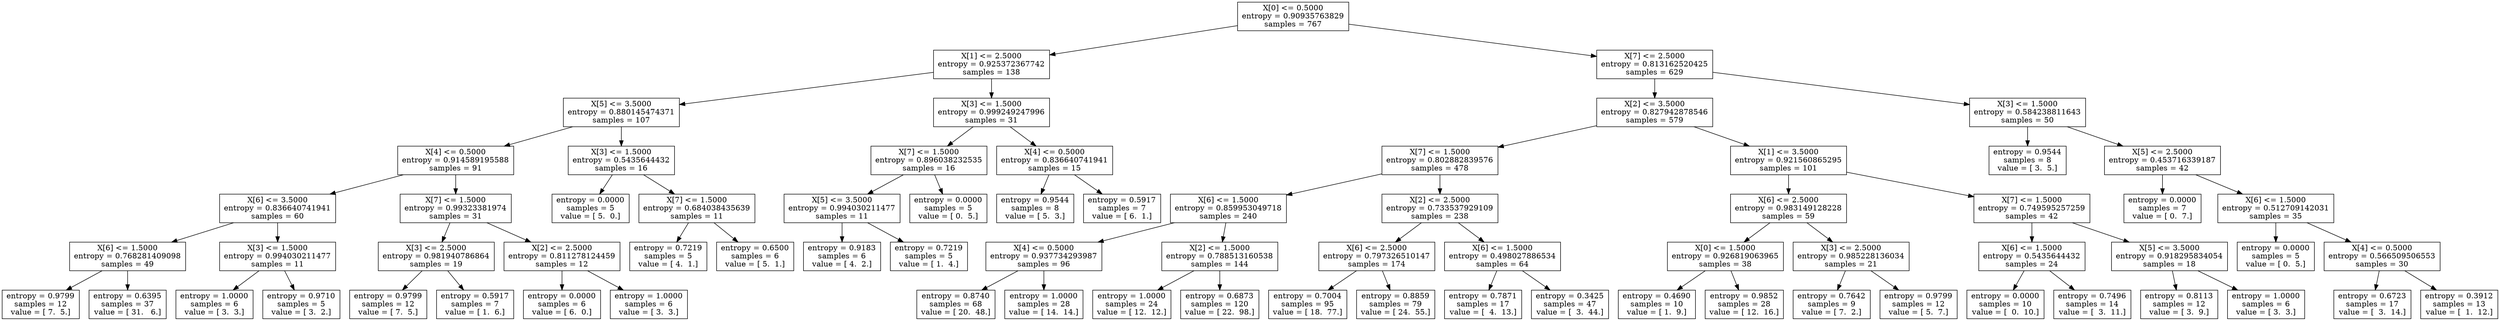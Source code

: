 digraph Tree {
0 [label="X[0] <= 0.5000\nentropy = 0.90935763829\nsamples = 767", shape="box"] ;
1 [label="X[1] <= 2.5000\nentropy = 0.925372367742\nsamples = 138", shape="box"] ;
0 -> 1 ;
2 [label="X[5] <= 3.5000\nentropy = 0.880145474371\nsamples = 107", shape="box"] ;
1 -> 2 ;
3 [label="X[4] <= 0.5000\nentropy = 0.914589195588\nsamples = 91", shape="box"] ;
2 -> 3 ;
4 [label="X[6] <= 3.5000\nentropy = 0.836640741941\nsamples = 60", shape="box"] ;
3 -> 4 ;
5 [label="X[6] <= 1.5000\nentropy = 0.768281409098\nsamples = 49", shape="box"] ;
4 -> 5 ;
6 [label="entropy = 0.9799\nsamples = 12\nvalue = [ 7.  5.]", shape="box"] ;
5 -> 6 ;
7 [label="entropy = 0.6395\nsamples = 37\nvalue = [ 31.   6.]", shape="box"] ;
5 -> 7 ;
8 [label="X[3] <= 1.5000\nentropy = 0.994030211477\nsamples = 11", shape="box"] ;
4 -> 8 ;
9 [label="entropy = 1.0000\nsamples = 6\nvalue = [ 3.  3.]", shape="box"] ;
8 -> 9 ;
10 [label="entropy = 0.9710\nsamples = 5\nvalue = [ 3.  2.]", shape="box"] ;
8 -> 10 ;
11 [label="X[7] <= 1.5000\nentropy = 0.99323381974\nsamples = 31", shape="box"] ;
3 -> 11 ;
12 [label="X[3] <= 2.5000\nentropy = 0.981940786864\nsamples = 19", shape="box"] ;
11 -> 12 ;
13 [label="entropy = 0.9799\nsamples = 12\nvalue = [ 7.  5.]", shape="box"] ;
12 -> 13 ;
14 [label="entropy = 0.5917\nsamples = 7\nvalue = [ 1.  6.]", shape="box"] ;
12 -> 14 ;
15 [label="X[2] <= 2.5000\nentropy = 0.811278124459\nsamples = 12", shape="box"] ;
11 -> 15 ;
16 [label="entropy = 0.0000\nsamples = 6\nvalue = [ 6.  0.]", shape="box"] ;
15 -> 16 ;
17 [label="entropy = 1.0000\nsamples = 6\nvalue = [ 3.  3.]", shape="box"] ;
15 -> 17 ;
18 [label="X[3] <= 1.5000\nentropy = 0.5435644432\nsamples = 16", shape="box"] ;
2 -> 18 ;
19 [label="entropy = 0.0000\nsamples = 5\nvalue = [ 5.  0.]", shape="box"] ;
18 -> 19 ;
20 [label="X[7] <= 1.5000\nentropy = 0.684038435639\nsamples = 11", shape="box"] ;
18 -> 20 ;
21 [label="entropy = 0.7219\nsamples = 5\nvalue = [ 4.  1.]", shape="box"] ;
20 -> 21 ;
22 [label="entropy = 0.6500\nsamples = 6\nvalue = [ 5.  1.]", shape="box"] ;
20 -> 22 ;
23 [label="X[3] <= 1.5000\nentropy = 0.999249247996\nsamples = 31", shape="box"] ;
1 -> 23 ;
24 [label="X[7] <= 1.5000\nentropy = 0.896038232535\nsamples = 16", shape="box"] ;
23 -> 24 ;
25 [label="X[5] <= 3.5000\nentropy = 0.994030211477\nsamples = 11", shape="box"] ;
24 -> 25 ;
26 [label="entropy = 0.9183\nsamples = 6\nvalue = [ 4.  2.]", shape="box"] ;
25 -> 26 ;
27 [label="entropy = 0.7219\nsamples = 5\nvalue = [ 1.  4.]", shape="box"] ;
25 -> 27 ;
28 [label="entropy = 0.0000\nsamples = 5\nvalue = [ 0.  5.]", shape="box"] ;
24 -> 28 ;
29 [label="X[4] <= 0.5000\nentropy = 0.836640741941\nsamples = 15", shape="box"] ;
23 -> 29 ;
30 [label="entropy = 0.9544\nsamples = 8\nvalue = [ 5.  3.]", shape="box"] ;
29 -> 30 ;
31 [label="entropy = 0.5917\nsamples = 7\nvalue = [ 6.  1.]", shape="box"] ;
29 -> 31 ;
32 [label="X[7] <= 2.5000\nentropy = 0.813162520425\nsamples = 629", shape="box"] ;
0 -> 32 ;
33 [label="X[2] <= 3.5000\nentropy = 0.827942878546\nsamples = 579", shape="box"] ;
32 -> 33 ;
34 [label="X[7] <= 1.5000\nentropy = 0.802882839576\nsamples = 478", shape="box"] ;
33 -> 34 ;
35 [label="X[6] <= 1.5000\nentropy = 0.859953049718\nsamples = 240", shape="box"] ;
34 -> 35 ;
36 [label="X[4] <= 0.5000\nentropy = 0.937734293987\nsamples = 96", shape="box"] ;
35 -> 36 ;
37 [label="entropy = 0.8740\nsamples = 68\nvalue = [ 20.  48.]", shape="box"] ;
36 -> 37 ;
38 [label="entropy = 1.0000\nsamples = 28\nvalue = [ 14.  14.]", shape="box"] ;
36 -> 38 ;
39 [label="X[2] <= 1.5000\nentropy = 0.788513160538\nsamples = 144", shape="box"] ;
35 -> 39 ;
40 [label="entropy = 1.0000\nsamples = 24\nvalue = [ 12.  12.]", shape="box"] ;
39 -> 40 ;
41 [label="entropy = 0.6873\nsamples = 120\nvalue = [ 22.  98.]", shape="box"] ;
39 -> 41 ;
42 [label="X[2] <= 2.5000\nentropy = 0.733537929109\nsamples = 238", shape="box"] ;
34 -> 42 ;
43 [label="X[6] <= 2.5000\nentropy = 0.797326510147\nsamples = 174", shape="box"] ;
42 -> 43 ;
44 [label="entropy = 0.7004\nsamples = 95\nvalue = [ 18.  77.]", shape="box"] ;
43 -> 44 ;
45 [label="entropy = 0.8859\nsamples = 79\nvalue = [ 24.  55.]", shape="box"] ;
43 -> 45 ;
46 [label="X[6] <= 1.5000\nentropy = 0.498027886534\nsamples = 64", shape="box"] ;
42 -> 46 ;
47 [label="entropy = 0.7871\nsamples = 17\nvalue = [  4.  13.]", shape="box"] ;
46 -> 47 ;
48 [label="entropy = 0.3425\nsamples = 47\nvalue = [  3.  44.]", shape="box"] ;
46 -> 48 ;
49 [label="X[1] <= 3.5000\nentropy = 0.921560865295\nsamples = 101", shape="box"] ;
33 -> 49 ;
50 [label="X[6] <= 2.5000\nentropy = 0.983149128228\nsamples = 59", shape="box"] ;
49 -> 50 ;
51 [label="X[0] <= 1.5000\nentropy = 0.926819063965\nsamples = 38", shape="box"] ;
50 -> 51 ;
52 [label="entropy = 0.4690\nsamples = 10\nvalue = [ 1.  9.]", shape="box"] ;
51 -> 52 ;
53 [label="entropy = 0.9852\nsamples = 28\nvalue = [ 12.  16.]", shape="box"] ;
51 -> 53 ;
54 [label="X[3] <= 2.5000\nentropy = 0.985228136034\nsamples = 21", shape="box"] ;
50 -> 54 ;
55 [label="entropy = 0.7642\nsamples = 9\nvalue = [ 7.  2.]", shape="box"] ;
54 -> 55 ;
56 [label="entropy = 0.9799\nsamples = 12\nvalue = [ 5.  7.]", shape="box"] ;
54 -> 56 ;
57 [label="X[7] <= 1.5000\nentropy = 0.749595257259\nsamples = 42", shape="box"] ;
49 -> 57 ;
58 [label="X[6] <= 1.5000\nentropy = 0.5435644432\nsamples = 24", shape="box"] ;
57 -> 58 ;
59 [label="entropy = 0.0000\nsamples = 10\nvalue = [  0.  10.]", shape="box"] ;
58 -> 59 ;
60 [label="entropy = 0.7496\nsamples = 14\nvalue = [  3.  11.]", shape="box"] ;
58 -> 60 ;
61 [label="X[5] <= 3.5000\nentropy = 0.918295834054\nsamples = 18", shape="box"] ;
57 -> 61 ;
62 [label="entropy = 0.8113\nsamples = 12\nvalue = [ 3.  9.]", shape="box"] ;
61 -> 62 ;
63 [label="entropy = 1.0000\nsamples = 6\nvalue = [ 3.  3.]", shape="box"] ;
61 -> 63 ;
64 [label="X[3] <= 1.5000\nentropy = 0.584238811643\nsamples = 50", shape="box"] ;
32 -> 64 ;
65 [label="entropy = 0.9544\nsamples = 8\nvalue = [ 3.  5.]", shape="box"] ;
64 -> 65 ;
66 [label="X[5] <= 2.5000\nentropy = 0.453716339187\nsamples = 42", shape="box"] ;
64 -> 66 ;
67 [label="entropy = 0.0000\nsamples = 7\nvalue = [ 0.  7.]", shape="box"] ;
66 -> 67 ;
68 [label="X[6] <= 1.5000\nentropy = 0.512709142031\nsamples = 35", shape="box"] ;
66 -> 68 ;
69 [label="entropy = 0.0000\nsamples = 5\nvalue = [ 0.  5.]", shape="box"] ;
68 -> 69 ;
70 [label="X[4] <= 0.5000\nentropy = 0.566509506553\nsamples = 30", shape="box"] ;
68 -> 70 ;
71 [label="entropy = 0.6723\nsamples = 17\nvalue = [  3.  14.]", shape="box"] ;
70 -> 71 ;
72 [label="entropy = 0.3912\nsamples = 13\nvalue = [  1.  12.]", shape="box"] ;
70 -> 72 ;
}